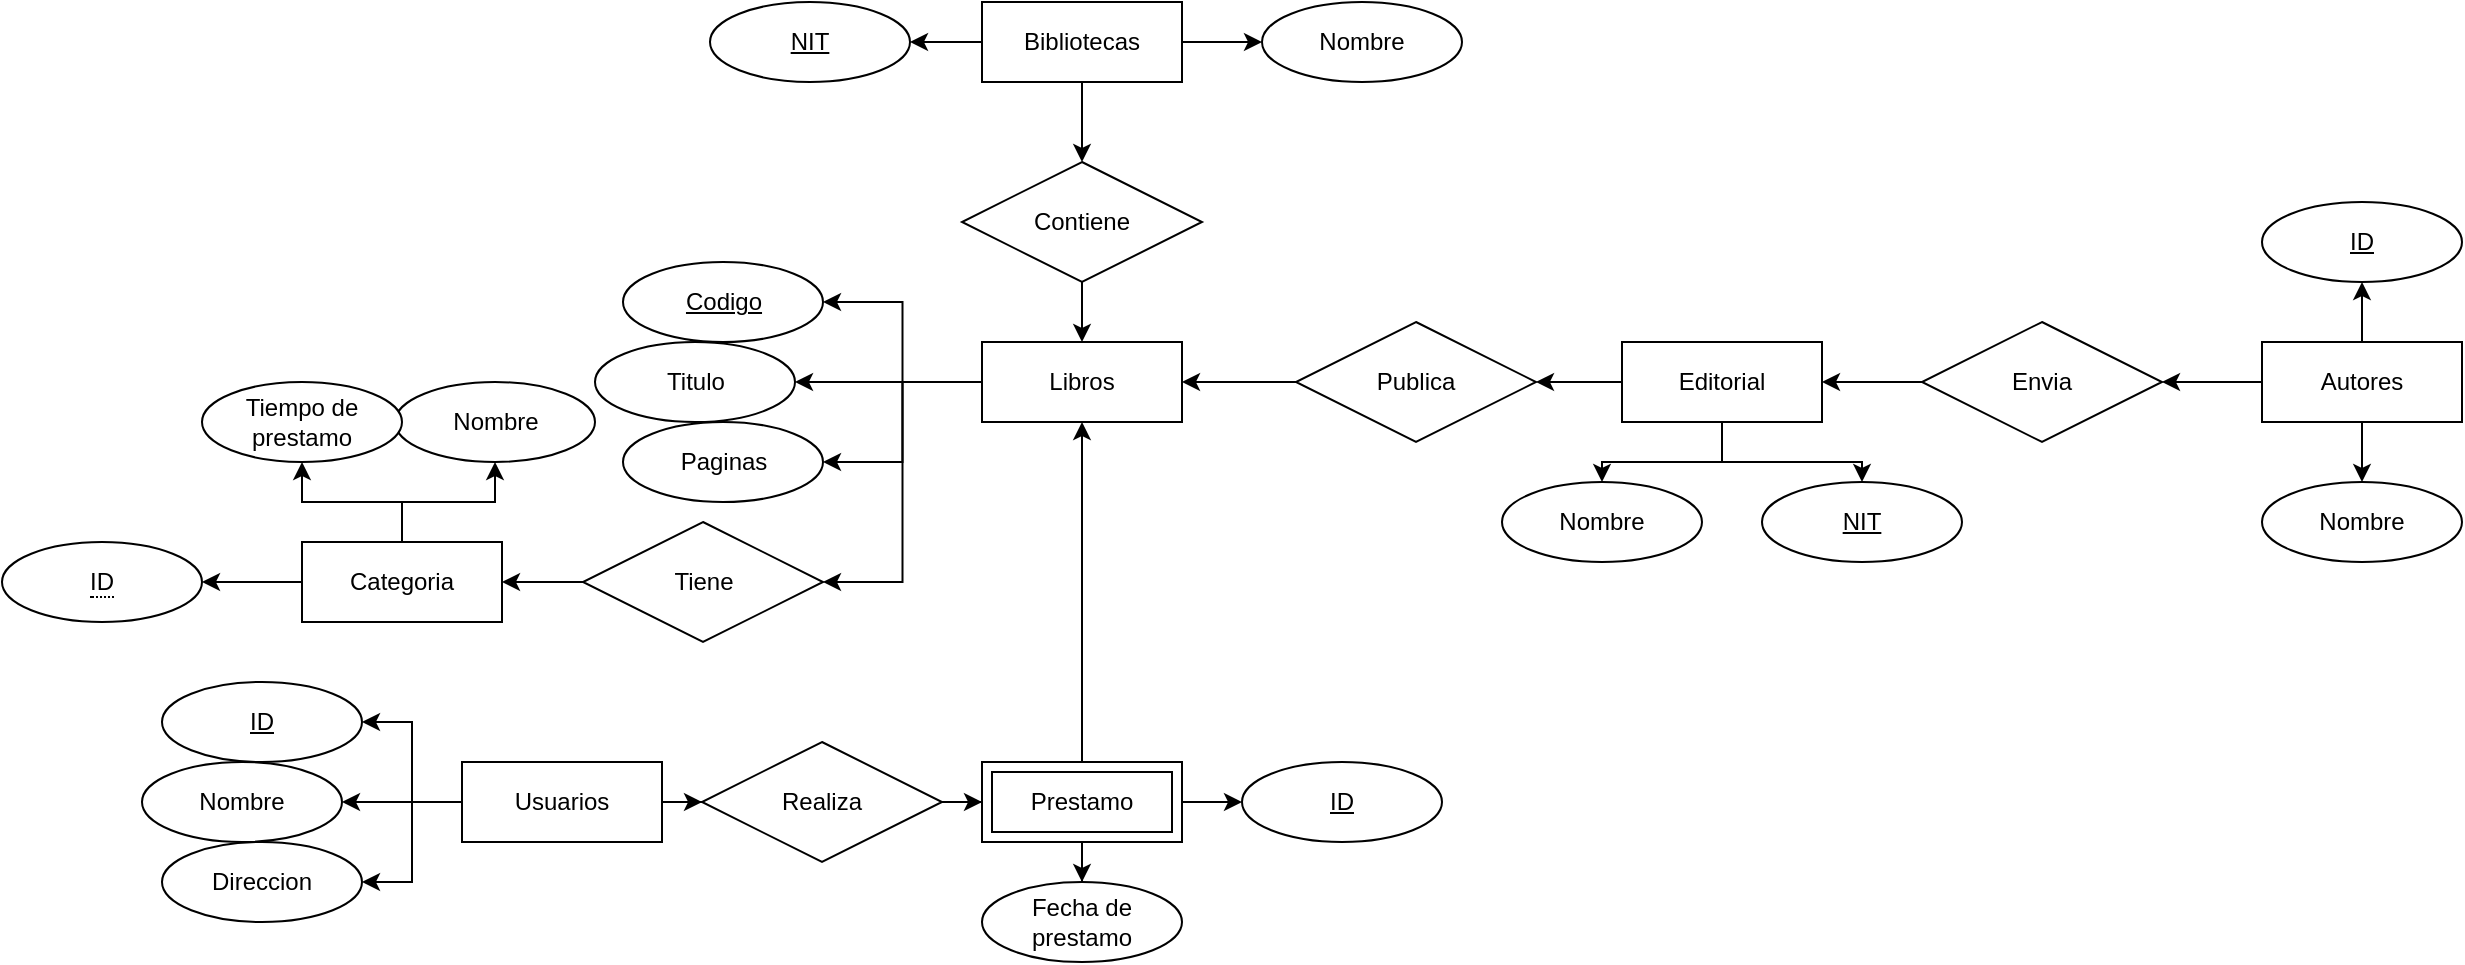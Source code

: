 <mxfile version="21.7.2" type="device">
  <diagram name="Página-1" id="FVufQOcQU-Bn6BT3GcNp">
    <mxGraphModel dx="1379" dy="573" grid="1" gridSize="10" guides="1" tooltips="1" connect="1" arrows="1" fold="1" page="1" pageScale="1" pageWidth="827" pageHeight="1169" math="0" shadow="0">
      <root>
        <mxCell id="0" />
        <mxCell id="1" parent="0" />
        <mxCell id="68BgN3hlOAyS0UJK8AbP-1" style="edgeStyle=orthogonalEdgeStyle;rounded=0;orthogonalLoop=1;jettySize=auto;html=1;entryX=1;entryY=0.5;entryDx=0;entryDy=0;" edge="1" parent="1" source="68BgN3hlOAyS0UJK8AbP-5" target="68BgN3hlOAyS0UJK8AbP-6">
          <mxGeometry relative="1" as="geometry" />
        </mxCell>
        <mxCell id="68BgN3hlOAyS0UJK8AbP-2" style="edgeStyle=orthogonalEdgeStyle;rounded=0;orthogonalLoop=1;jettySize=auto;html=1;entryX=1;entryY=0.5;entryDx=0;entryDy=0;" edge="1" parent="1" source="68BgN3hlOAyS0UJK8AbP-5" target="68BgN3hlOAyS0UJK8AbP-7">
          <mxGeometry relative="1" as="geometry" />
        </mxCell>
        <mxCell id="68BgN3hlOAyS0UJK8AbP-3" style="edgeStyle=orthogonalEdgeStyle;rounded=0;orthogonalLoop=1;jettySize=auto;html=1;entryX=1;entryY=0.5;entryDx=0;entryDy=0;" edge="1" parent="1" source="68BgN3hlOAyS0UJK8AbP-5" target="68BgN3hlOAyS0UJK8AbP-14">
          <mxGeometry relative="1" as="geometry">
            <mxPoint x="410" y="530" as="targetPoint" />
          </mxGeometry>
        </mxCell>
        <mxCell id="68BgN3hlOAyS0UJK8AbP-4" value="" style="edgeStyle=orthogonalEdgeStyle;rounded=0;orthogonalLoop=1;jettySize=auto;html=1;" edge="1" parent="1" source="68BgN3hlOAyS0UJK8AbP-5" target="68BgN3hlOAyS0UJK8AbP-38">
          <mxGeometry relative="1" as="geometry" />
        </mxCell>
        <mxCell id="68BgN3hlOAyS0UJK8AbP-5" value="Usuarios" style="whiteSpace=wrap;html=1;align=center;" vertex="1" parent="1">
          <mxGeometry x="460" y="550" width="100" height="40" as="geometry" />
        </mxCell>
        <mxCell id="68BgN3hlOAyS0UJK8AbP-6" value="Nombre" style="ellipse;whiteSpace=wrap;html=1;align=center;" vertex="1" parent="1">
          <mxGeometry x="300" y="550" width="100" height="40" as="geometry" />
        </mxCell>
        <mxCell id="68BgN3hlOAyS0UJK8AbP-7" value="Direccion" style="ellipse;whiteSpace=wrap;html=1;align=center;" vertex="1" parent="1">
          <mxGeometry x="310" y="590" width="100" height="40" as="geometry" />
        </mxCell>
        <mxCell id="68BgN3hlOAyS0UJK8AbP-8" style="edgeStyle=orthogonalEdgeStyle;rounded=0;orthogonalLoop=1;jettySize=auto;html=1;entryX=0.5;entryY=0;entryDx=0;entryDy=0;" edge="1" parent="1" source="68BgN3hlOAyS0UJK8AbP-11" target="68BgN3hlOAyS0UJK8AbP-13">
          <mxGeometry relative="1" as="geometry" />
        </mxCell>
        <mxCell id="68BgN3hlOAyS0UJK8AbP-9" style="edgeStyle=orthogonalEdgeStyle;rounded=0;orthogonalLoop=1;jettySize=auto;html=1;entryX=0.5;entryY=0;entryDx=0;entryDy=0;" edge="1" parent="1" source="68BgN3hlOAyS0UJK8AbP-11" target="68BgN3hlOAyS0UJK8AbP-12">
          <mxGeometry relative="1" as="geometry" />
        </mxCell>
        <mxCell id="68BgN3hlOAyS0UJK8AbP-10" value="" style="edgeStyle=orthogonalEdgeStyle;rounded=0;orthogonalLoop=1;jettySize=auto;html=1;" edge="1" parent="1" source="68BgN3hlOAyS0UJK8AbP-11" target="68BgN3hlOAyS0UJK8AbP-55">
          <mxGeometry relative="1" as="geometry" />
        </mxCell>
        <mxCell id="68BgN3hlOAyS0UJK8AbP-11" value="Editorial" style="whiteSpace=wrap;html=1;align=center;" vertex="1" parent="1">
          <mxGeometry x="1040" y="340" width="100" height="40" as="geometry" />
        </mxCell>
        <mxCell id="68BgN3hlOAyS0UJK8AbP-12" value="Nombre&lt;br&gt;" style="ellipse;whiteSpace=wrap;html=1;align=center;" vertex="1" parent="1">
          <mxGeometry x="980" y="410" width="100" height="40" as="geometry" />
        </mxCell>
        <mxCell id="68BgN3hlOAyS0UJK8AbP-13" value="NIT" style="ellipse;whiteSpace=wrap;html=1;align=center;fontStyle=4;" vertex="1" parent="1">
          <mxGeometry x="1110" y="410" width="100" height="40" as="geometry" />
        </mxCell>
        <mxCell id="68BgN3hlOAyS0UJK8AbP-14" value="ID" style="ellipse;whiteSpace=wrap;html=1;align=center;fontStyle=4;" vertex="1" parent="1">
          <mxGeometry x="310" y="510" width="100" height="40" as="geometry" />
        </mxCell>
        <mxCell id="68BgN3hlOAyS0UJK8AbP-15" style="edgeStyle=orthogonalEdgeStyle;rounded=0;orthogonalLoop=1;jettySize=auto;html=1;entryX=1;entryY=0.5;entryDx=0;entryDy=0;" edge="1" parent="1" source="68BgN3hlOAyS0UJK8AbP-18" target="68BgN3hlOAyS0UJK8AbP-21">
          <mxGeometry relative="1" as="geometry" />
        </mxCell>
        <mxCell id="68BgN3hlOAyS0UJK8AbP-16" value="" style="edgeStyle=orthogonalEdgeStyle;rounded=0;orthogonalLoop=1;jettySize=auto;html=1;" edge="1" parent="1" source="68BgN3hlOAyS0UJK8AbP-18" target="68BgN3hlOAyS0UJK8AbP-22">
          <mxGeometry relative="1" as="geometry" />
        </mxCell>
        <mxCell id="68BgN3hlOAyS0UJK8AbP-17" value="" style="edgeStyle=orthogonalEdgeStyle;rounded=0;orthogonalLoop=1;jettySize=auto;html=1;" edge="1" parent="1" source="68BgN3hlOAyS0UJK8AbP-18" target="68BgN3hlOAyS0UJK8AbP-20">
          <mxGeometry relative="1" as="geometry" />
        </mxCell>
        <mxCell id="68BgN3hlOAyS0UJK8AbP-18" value="Bibliotecas" style="whiteSpace=wrap;html=1;align=center;" vertex="1" parent="1">
          <mxGeometry x="720" y="170" width="100" height="40" as="geometry" />
        </mxCell>
        <mxCell id="68BgN3hlOAyS0UJK8AbP-19" value="" style="edgeStyle=orthogonalEdgeStyle;rounded=0;orthogonalLoop=1;jettySize=auto;html=1;" edge="1" parent="1" source="68BgN3hlOAyS0UJK8AbP-20" target="68BgN3hlOAyS0UJK8AbP-27">
          <mxGeometry relative="1" as="geometry" />
        </mxCell>
        <mxCell id="68BgN3hlOAyS0UJK8AbP-20" value="Contiene" style="shape=rhombus;perimeter=rhombusPerimeter;whiteSpace=wrap;html=1;align=center;" vertex="1" parent="1">
          <mxGeometry x="710" y="250" width="120" height="60" as="geometry" />
        </mxCell>
        <mxCell id="68BgN3hlOAyS0UJK8AbP-21" value="NIT" style="ellipse;whiteSpace=wrap;html=1;align=center;fontStyle=4;" vertex="1" parent="1">
          <mxGeometry x="584" y="170" width="100" height="40" as="geometry" />
        </mxCell>
        <mxCell id="68BgN3hlOAyS0UJK8AbP-22" value="Nombre" style="ellipse;whiteSpace=wrap;html=1;align=center;" vertex="1" parent="1">
          <mxGeometry x="860" y="170" width="100" height="40" as="geometry" />
        </mxCell>
        <mxCell id="68BgN3hlOAyS0UJK8AbP-23" style="edgeStyle=orthogonalEdgeStyle;rounded=0;orthogonalLoop=1;jettySize=auto;html=1;entryX=1;entryY=0.5;entryDx=0;entryDy=0;" edge="1" parent="1" source="68BgN3hlOAyS0UJK8AbP-27" target="68BgN3hlOAyS0UJK8AbP-35">
          <mxGeometry relative="1" as="geometry" />
        </mxCell>
        <mxCell id="68BgN3hlOAyS0UJK8AbP-24" style="edgeStyle=orthogonalEdgeStyle;rounded=0;orthogonalLoop=1;jettySize=auto;html=1;entryX=1;entryY=0.5;entryDx=0;entryDy=0;" edge="1" parent="1" source="68BgN3hlOAyS0UJK8AbP-27" target="68BgN3hlOAyS0UJK8AbP-36">
          <mxGeometry relative="1" as="geometry" />
        </mxCell>
        <mxCell id="68BgN3hlOAyS0UJK8AbP-25" style="edgeStyle=orthogonalEdgeStyle;rounded=0;orthogonalLoop=1;jettySize=auto;html=1;entryX=1;entryY=0.5;entryDx=0;entryDy=0;" edge="1" parent="1" source="68BgN3hlOAyS0UJK8AbP-27" target="68BgN3hlOAyS0UJK8AbP-34">
          <mxGeometry relative="1" as="geometry" />
        </mxCell>
        <mxCell id="68BgN3hlOAyS0UJK8AbP-26" style="edgeStyle=orthogonalEdgeStyle;rounded=0;orthogonalLoop=1;jettySize=auto;html=1;entryX=1;entryY=0.5;entryDx=0;entryDy=0;" edge="1" parent="1" source="68BgN3hlOAyS0UJK8AbP-27" target="68BgN3hlOAyS0UJK8AbP-44">
          <mxGeometry relative="1" as="geometry" />
        </mxCell>
        <mxCell id="68BgN3hlOAyS0UJK8AbP-27" value="Libros" style="whiteSpace=wrap;html=1;align=center;" vertex="1" parent="1">
          <mxGeometry x="720" y="340" width="100" height="40" as="geometry" />
        </mxCell>
        <mxCell id="68BgN3hlOAyS0UJK8AbP-28" value="" style="edgeStyle=orthogonalEdgeStyle;rounded=0;orthogonalLoop=1;jettySize=auto;html=1;" edge="1" parent="1" source="68BgN3hlOAyS0UJK8AbP-31" target="68BgN3hlOAyS0UJK8AbP-33">
          <mxGeometry relative="1" as="geometry" />
        </mxCell>
        <mxCell id="68BgN3hlOAyS0UJK8AbP-29" value="" style="edgeStyle=orthogonalEdgeStyle;rounded=0;orthogonalLoop=1;jettySize=auto;html=1;" edge="1" parent="1" source="68BgN3hlOAyS0UJK8AbP-31" target="68BgN3hlOAyS0UJK8AbP-53">
          <mxGeometry relative="1" as="geometry" />
        </mxCell>
        <mxCell id="68BgN3hlOAyS0UJK8AbP-30" value="" style="edgeStyle=orthogonalEdgeStyle;rounded=0;orthogonalLoop=1;jettySize=auto;html=1;" edge="1" parent="1" source="68BgN3hlOAyS0UJK8AbP-31" target="68BgN3hlOAyS0UJK8AbP-52">
          <mxGeometry relative="1" as="geometry" />
        </mxCell>
        <mxCell id="68BgN3hlOAyS0UJK8AbP-31" value="Autores" style="whiteSpace=wrap;html=1;align=center;" vertex="1" parent="1">
          <mxGeometry x="1360" y="340" width="100" height="40" as="geometry" />
        </mxCell>
        <mxCell id="68BgN3hlOAyS0UJK8AbP-32" style="edgeStyle=orthogonalEdgeStyle;rounded=0;orthogonalLoop=1;jettySize=auto;html=1;entryX=1;entryY=0.5;entryDx=0;entryDy=0;" edge="1" parent="1" source="68BgN3hlOAyS0UJK8AbP-33" target="68BgN3hlOAyS0UJK8AbP-11">
          <mxGeometry relative="1" as="geometry" />
        </mxCell>
        <mxCell id="68BgN3hlOAyS0UJK8AbP-33" value="Envia" style="shape=rhombus;perimeter=rhombusPerimeter;whiteSpace=wrap;html=1;align=center;" vertex="1" parent="1">
          <mxGeometry x="1190" y="330" width="120" height="60" as="geometry" />
        </mxCell>
        <mxCell id="68BgN3hlOAyS0UJK8AbP-34" value="Paginas" style="ellipse;whiteSpace=wrap;html=1;align=center;" vertex="1" parent="1">
          <mxGeometry x="540.5" y="380" width="100" height="40" as="geometry" />
        </mxCell>
        <mxCell id="68BgN3hlOAyS0UJK8AbP-35" value="Titulo" style="ellipse;whiteSpace=wrap;html=1;align=center;" vertex="1" parent="1">
          <mxGeometry x="526.5" y="340" width="100" height="40" as="geometry" />
        </mxCell>
        <mxCell id="68BgN3hlOAyS0UJK8AbP-36" value="Codigo" style="ellipse;whiteSpace=wrap;html=1;align=center;fontStyle=4;" vertex="1" parent="1">
          <mxGeometry x="540.5" y="300" width="100" height="40" as="geometry" />
        </mxCell>
        <mxCell id="68BgN3hlOAyS0UJK8AbP-37" value="" style="edgeStyle=orthogonalEdgeStyle;rounded=0;orthogonalLoop=1;jettySize=auto;html=1;entryX=0;entryY=0.5;entryDx=0;entryDy=0;" edge="1" parent="1" source="68BgN3hlOAyS0UJK8AbP-38" target="68BgN3hlOAyS0UJK8AbP-42">
          <mxGeometry relative="1" as="geometry">
            <mxPoint x="720" y="570" as="targetPoint" />
          </mxGeometry>
        </mxCell>
        <mxCell id="68BgN3hlOAyS0UJK8AbP-38" value="Realiza" style="shape=rhombus;perimeter=rhombusPerimeter;whiteSpace=wrap;html=1;align=center;" vertex="1" parent="1">
          <mxGeometry x="580" y="540" width="120" height="60" as="geometry" />
        </mxCell>
        <mxCell id="68BgN3hlOAyS0UJK8AbP-39" style="edgeStyle=orthogonalEdgeStyle;rounded=0;orthogonalLoop=1;jettySize=auto;html=1;entryX=0.5;entryY=1;entryDx=0;entryDy=0;" edge="1" parent="1" source="68BgN3hlOAyS0UJK8AbP-42" target="68BgN3hlOAyS0UJK8AbP-27">
          <mxGeometry relative="1" as="geometry" />
        </mxCell>
        <mxCell id="68BgN3hlOAyS0UJK8AbP-40" value="" style="edgeStyle=orthogonalEdgeStyle;rounded=0;orthogonalLoop=1;jettySize=auto;html=1;" edge="1" parent="1" source="68BgN3hlOAyS0UJK8AbP-42" target="68BgN3hlOAyS0UJK8AbP-56">
          <mxGeometry relative="1" as="geometry" />
        </mxCell>
        <mxCell id="68BgN3hlOAyS0UJK8AbP-41" value="" style="edgeStyle=orthogonalEdgeStyle;rounded=0;orthogonalLoop=1;jettySize=auto;html=1;" edge="1" parent="1" source="68BgN3hlOAyS0UJK8AbP-42" target="68BgN3hlOAyS0UJK8AbP-57">
          <mxGeometry relative="1" as="geometry" />
        </mxCell>
        <mxCell id="68BgN3hlOAyS0UJK8AbP-42" value="Prestamo" style="shape=ext;margin=3;double=1;whiteSpace=wrap;html=1;align=center;" vertex="1" parent="1">
          <mxGeometry x="720" y="550" width="100" height="40" as="geometry" />
        </mxCell>
        <mxCell id="68BgN3hlOAyS0UJK8AbP-43" value="" style="edgeStyle=orthogonalEdgeStyle;rounded=0;orthogonalLoop=1;jettySize=auto;html=1;" edge="1" parent="1" source="68BgN3hlOAyS0UJK8AbP-44" target="68BgN3hlOAyS0UJK8AbP-48">
          <mxGeometry relative="1" as="geometry" />
        </mxCell>
        <mxCell id="68BgN3hlOAyS0UJK8AbP-44" value="Tiene" style="shape=rhombus;perimeter=rhombusPerimeter;whiteSpace=wrap;html=1;align=center;" vertex="1" parent="1">
          <mxGeometry x="520.5" y="430" width="120" height="60" as="geometry" />
        </mxCell>
        <mxCell id="68BgN3hlOAyS0UJK8AbP-45" value="" style="edgeStyle=orthogonalEdgeStyle;rounded=0;orthogonalLoop=1;jettySize=auto;html=1;" edge="1" parent="1" source="68BgN3hlOAyS0UJK8AbP-48" target="68BgN3hlOAyS0UJK8AbP-49">
          <mxGeometry relative="1" as="geometry" />
        </mxCell>
        <mxCell id="68BgN3hlOAyS0UJK8AbP-46" value="" style="edgeStyle=orthogonalEdgeStyle;rounded=0;orthogonalLoop=1;jettySize=auto;html=1;" edge="1" parent="1" source="68BgN3hlOAyS0UJK8AbP-48" target="68BgN3hlOAyS0UJK8AbP-50">
          <mxGeometry relative="1" as="geometry" />
        </mxCell>
        <mxCell id="68BgN3hlOAyS0UJK8AbP-47" style="edgeStyle=orthogonalEdgeStyle;rounded=0;orthogonalLoop=1;jettySize=auto;html=1;entryX=0.5;entryY=1;entryDx=0;entryDy=0;" edge="1" parent="1" source="68BgN3hlOAyS0UJK8AbP-48" target="68BgN3hlOAyS0UJK8AbP-51">
          <mxGeometry relative="1" as="geometry" />
        </mxCell>
        <mxCell id="68BgN3hlOAyS0UJK8AbP-48" value="Categoria" style="whiteSpace=wrap;html=1;align=center;" vertex="1" parent="1">
          <mxGeometry x="380" y="440" width="100" height="40" as="geometry" />
        </mxCell>
        <mxCell id="68BgN3hlOAyS0UJK8AbP-49" value="&lt;span style=&quot;border-bottom: 1px dotted&quot;&gt;ID&lt;/span&gt;" style="ellipse;whiteSpace=wrap;html=1;align=center;" vertex="1" parent="1">
          <mxGeometry x="230" y="440" width="100" height="40" as="geometry" />
        </mxCell>
        <mxCell id="68BgN3hlOAyS0UJK8AbP-50" value="Nombre" style="ellipse;whiteSpace=wrap;html=1;align=center;" vertex="1" parent="1">
          <mxGeometry x="426.5" y="360" width="100" height="40" as="geometry" />
        </mxCell>
        <mxCell id="68BgN3hlOAyS0UJK8AbP-51" value="Tiempo de prestamo" style="ellipse;whiteSpace=wrap;html=1;align=center;" vertex="1" parent="1">
          <mxGeometry x="330" y="360" width="100" height="40" as="geometry" />
        </mxCell>
        <mxCell id="68BgN3hlOAyS0UJK8AbP-52" value="ID" style="ellipse;whiteSpace=wrap;html=1;align=center;fontStyle=4;" vertex="1" parent="1">
          <mxGeometry x="1360" y="270" width="100" height="40" as="geometry" />
        </mxCell>
        <mxCell id="68BgN3hlOAyS0UJK8AbP-53" value="Nombre" style="ellipse;whiteSpace=wrap;html=1;align=center;" vertex="1" parent="1">
          <mxGeometry x="1360" y="410" width="100" height="40" as="geometry" />
        </mxCell>
        <mxCell id="68BgN3hlOAyS0UJK8AbP-54" value="" style="edgeStyle=orthogonalEdgeStyle;rounded=0;orthogonalLoop=1;jettySize=auto;html=1;" edge="1" parent="1" source="68BgN3hlOAyS0UJK8AbP-55" target="68BgN3hlOAyS0UJK8AbP-27">
          <mxGeometry relative="1" as="geometry" />
        </mxCell>
        <mxCell id="68BgN3hlOAyS0UJK8AbP-55" value="Publica" style="shape=rhombus;perimeter=rhombusPerimeter;whiteSpace=wrap;html=1;align=center;" vertex="1" parent="1">
          <mxGeometry x="877" y="330" width="120" height="60" as="geometry" />
        </mxCell>
        <mxCell id="68BgN3hlOAyS0UJK8AbP-56" value="ID" style="ellipse;whiteSpace=wrap;html=1;align=center;fontStyle=4;" vertex="1" parent="1">
          <mxGeometry x="850" y="550" width="100" height="40" as="geometry" />
        </mxCell>
        <mxCell id="68BgN3hlOAyS0UJK8AbP-57" value="Fecha de prestamo" style="ellipse;whiteSpace=wrap;html=1;align=center;" vertex="1" parent="1">
          <mxGeometry x="720" y="610" width="100" height="40" as="geometry" />
        </mxCell>
      </root>
    </mxGraphModel>
  </diagram>
</mxfile>

